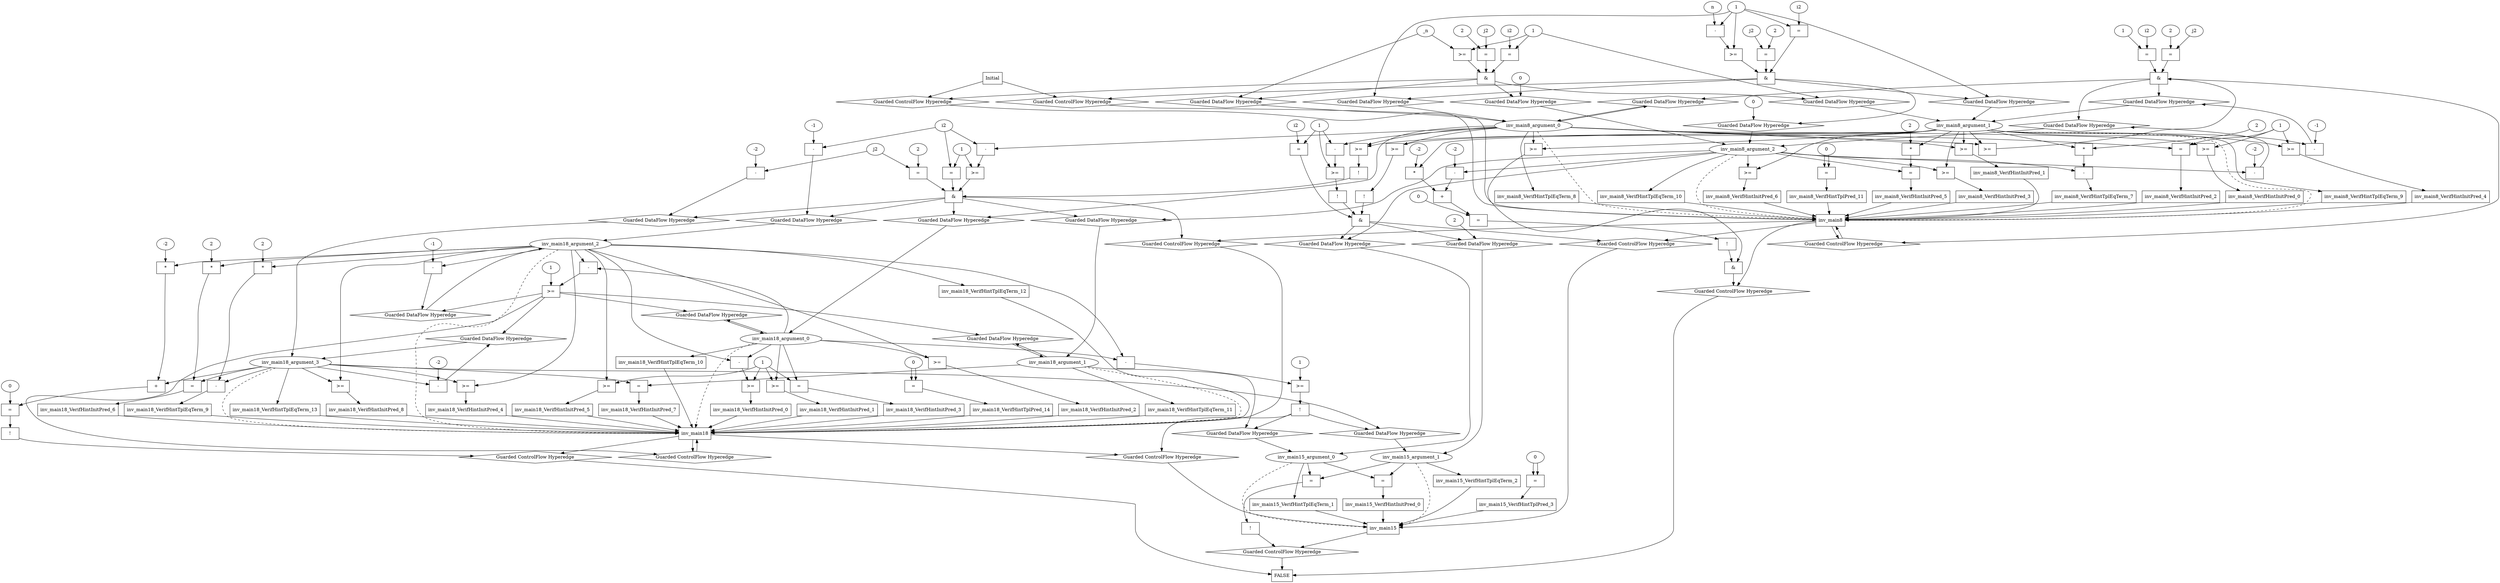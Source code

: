 digraph dag {
inv_main15 [label="inv_main15" shape="rect"];
inv_main18 [label="inv_main18" shape="rect"];
inv_main8 [label="inv_main8" shape="rect"];
FALSE [label="FALSE" shape="rect"];
Initial [label="Initial" shape="rect"];
ControlFowHyperEdge_0 [label="Guarded ControlFlow Hyperedge" shape="diamond"];
Initial -> ControlFowHyperEdge_0[label=""]
ControlFowHyperEdge_0 -> inv_main8[label=""]
ControlFowHyperEdge_1 [label="Guarded ControlFlow Hyperedge" shape="diamond"];
Initial -> ControlFowHyperEdge_1[label=""]
ControlFowHyperEdge_1 -> inv_main8[label=""]
ControlFowHyperEdge_2 [label="Guarded ControlFlow Hyperedge" shape="diamond"];
inv_main8 -> ControlFowHyperEdge_2[label=""]
ControlFowHyperEdge_2 -> inv_main8[label=""]
ControlFowHyperEdge_3 [label="Guarded ControlFlow Hyperedge" shape="diamond"];
inv_main8 -> ControlFowHyperEdge_3[label=""]
ControlFowHyperEdge_3 -> inv_main15[label=""]
ControlFowHyperEdge_4 [label="Guarded ControlFlow Hyperedge" shape="diamond"];
inv_main8 -> ControlFowHyperEdge_4[label=""]
ControlFowHyperEdge_4 -> inv_main18[label=""]
ControlFowHyperEdge_5 [label="Guarded ControlFlow Hyperedge" shape="diamond"];
inv_main18 -> ControlFowHyperEdge_5[label=""]
ControlFowHyperEdge_5 -> inv_main15[label=""]
ControlFowHyperEdge_6 [label="Guarded ControlFlow Hyperedge" shape="diamond"];
inv_main18 -> ControlFowHyperEdge_6[label=""]
ControlFowHyperEdge_6 -> inv_main18[label=""]
ControlFowHyperEdge_7 [label="Guarded ControlFlow Hyperedge" shape="diamond"];
inv_main8 -> ControlFowHyperEdge_7[label=""]
ControlFowHyperEdge_7 -> FALSE[label=""]
ControlFowHyperEdge_8 [label="Guarded ControlFlow Hyperedge" shape="diamond"];
inv_main18 -> ControlFowHyperEdge_8[label=""]
ControlFowHyperEdge_8 -> FALSE[label=""]
ControlFowHyperEdge_9 [label="Guarded ControlFlow Hyperedge" shape="diamond"];
inv_main15 -> ControlFowHyperEdge_9[label=""]
ControlFowHyperEdge_9 -> FALSE[label=""]
inv_main8_argument_0 [label="inv_main8_argument_0" shape="oval"];
inv_main8_argument_0 -> inv_main8[label="" style="dashed"]
inv_main8_argument_1 [label="inv_main8_argument_1" shape="oval"];
inv_main8_argument_1 -> inv_main8[label="" style="dashed"]
inv_main8_argument_2 [label="inv_main8_argument_2" shape="oval"];
inv_main8_argument_2 -> inv_main8[label="" style="dashed"]
inv_main15_argument_0 [label="inv_main15_argument_0" shape="oval"];
inv_main15_argument_0 -> inv_main15[label="" style="dashed"]
inv_main15_argument_1 [label="inv_main15_argument_1" shape="oval"];
inv_main15_argument_1 -> inv_main15[label="" style="dashed"]
inv_main18_argument_0 [label="inv_main18_argument_0" shape="oval"];
inv_main18_argument_0 -> inv_main18[label="" style="dashed"]
inv_main18_argument_1 [label="inv_main18_argument_1" shape="oval"];
inv_main18_argument_1 -> inv_main18[label="" style="dashed"]
inv_main18_argument_2 [label="inv_main18_argument_2" shape="oval"];
inv_main18_argument_2 -> inv_main18[label="" style="dashed"]
inv_main18_argument_3 [label="inv_main18_argument_3" shape="oval"];
inv_main18_argument_3 -> inv_main18[label="" style="dashed"]

xxxinv_main8___Initial_0xxx_and [label="&" shape="rect"];
xxxinv_main8___Initial_0xxxguard_0_node_0 [label=">=" shape="rect"];
xxxinv_main8___Initial_0xxxguard_0_node_1 [label="-" shape="rect"];
xxxinv_main8___Initial_0xxxguard_0_node_3 [label="n"];
xxxinv_main8___Initial_0xxxguard_0_node_1->xxxinv_main8___Initial_0xxxguard_0_node_0
xxxinv_main8___Initial_0xxxdataFlow_0_node_0->xxxinv_main8___Initial_0xxxguard_0_node_0
xxxinv_main8___Initial_0xxxdataFlow_0_node_0->xxxinv_main8___Initial_0xxxguard_0_node_1
xxxinv_main8___Initial_0xxxguard_0_node_3->xxxinv_main8___Initial_0xxxguard_0_node_1

xxxinv_main8___Initial_0xxxguard_0_node_0->xxxinv_main8___Initial_0xxx_and [label=""];
xxxinv_main8___Initial_0xxxguard1_node_0 [label="=" shape="rect"];
xxxinv_main8___Initial_0xxxguard1_node_2 [label="i2"];
xxxinv_main8___Initial_0xxxdataFlow_0_node_0->xxxinv_main8___Initial_0xxxguard1_node_0
xxxinv_main8___Initial_0xxxguard1_node_2->xxxinv_main8___Initial_0xxxguard1_node_0

xxxinv_main8___Initial_0xxxguard1_node_0->xxxinv_main8___Initial_0xxx_and [label=""];
xxxinv_main8___Initial_0xxxguard2_node_0 [label="=" shape="rect"];
xxxinv_main8___Initial_0xxxguard2_node_1 [label="2"];
xxxinv_main8___Initial_0xxxguard2_node_2 [label="j2"];
xxxinv_main8___Initial_0xxxguard2_node_1->xxxinv_main8___Initial_0xxxguard2_node_0
xxxinv_main8___Initial_0xxxguard2_node_2->xxxinv_main8___Initial_0xxxguard2_node_0

xxxinv_main8___Initial_0xxxguard2_node_0->xxxinv_main8___Initial_0xxx_and [label=""];
xxxinv_main8___Initial_0xxx_and->ControlFowHyperEdge_0 [label=""];
xxxinv_main8___Initial_0xxxdataFlow_0_node_0 [label="1"];

xxxinv_main8___Initial_0xxxdataFlow_0_node_0->DataFowHyperEdge_0_inv_main8_argument_0 [label=""];

xxxinv_main8___Initial_0xxxdataFlow_0_node_0->DataFowHyperEdge_0_inv_main8_argument_1 [label=""];
xxxinv_main8___Initial_0xxxdataFlow2_node_0 [label="0"];

xxxinv_main8___Initial_0xxxdataFlow2_node_0->DataFowHyperEdge_0_inv_main8_argument_2 [label=""];
xxxinv_main8___Initial_1xxx_and [label="&" shape="rect"];
xxxinv_main8___Initial_1xxxguard_0_node_0 [label=">=" shape="rect"];
xxxinv_main8___Initial_1xxxdataFlow_0_node_0->xxxinv_main8___Initial_1xxxguard_0_node_0
xxxinv_main8___Initial_1xxxdataFlow1_node_0->xxxinv_main8___Initial_1xxxguard_0_node_0

xxxinv_main8___Initial_1xxxguard_0_node_0->xxxinv_main8___Initial_1xxx_and [label=""];
xxxinv_main8___Initial_1xxxguard1_node_0 [label="=" shape="rect"];
xxxinv_main8___Initial_1xxxguard1_node_2 [label="i2"];
xxxinv_main8___Initial_1xxxdataFlow1_node_0->xxxinv_main8___Initial_1xxxguard1_node_0
xxxinv_main8___Initial_1xxxguard1_node_2->xxxinv_main8___Initial_1xxxguard1_node_0

xxxinv_main8___Initial_1xxxguard1_node_0->xxxinv_main8___Initial_1xxx_and [label=""];
xxxinv_main8___Initial_1xxxguard2_node_0 [label="=" shape="rect"];
xxxinv_main8___Initial_1xxxguard2_node_1 [label="2"];
xxxinv_main8___Initial_1xxxguard2_node_2 [label="j2"];
xxxinv_main8___Initial_1xxxguard2_node_1->xxxinv_main8___Initial_1xxxguard2_node_0
xxxinv_main8___Initial_1xxxguard2_node_2->xxxinv_main8___Initial_1xxxguard2_node_0

xxxinv_main8___Initial_1xxxguard2_node_0->xxxinv_main8___Initial_1xxx_and [label=""];
xxxinv_main8___Initial_1xxx_and->ControlFowHyperEdge_1 [label=""];
xxxinv_main8___Initial_1xxxdataFlow_0_node_0 [label="_n"];

xxxinv_main8___Initial_1xxxdataFlow_0_node_0->DataFowHyperEdge_1_inv_main8_argument_0 [label=""];
xxxinv_main8___Initial_1xxxdataFlow1_node_0 [label="1"];

xxxinv_main8___Initial_1xxxdataFlow1_node_0->DataFowHyperEdge_1_inv_main8_argument_1 [label=""];
xxxinv_main8___Initial_1xxxdataFlow2_node_0 [label="0"];

xxxinv_main8___Initial_1xxxdataFlow2_node_0->DataFowHyperEdge_1_inv_main8_argument_2 [label=""];
xxxinv_main8___inv_main8_2xxx_and [label="&" shape="rect"];
xxxinv_main8___inv_main8_2xxxguard_0_node_0 [label=">=" shape="rect"];
inv_main8_argument_0->xxxinv_main8___inv_main8_2xxxguard_0_node_0
inv_main8_argument_1->xxxinv_main8___inv_main8_2xxxguard_0_node_0

xxxinv_main8___inv_main8_2xxxguard_0_node_0->xxxinv_main8___inv_main8_2xxx_and [label=""];
xxxinv_main8___inv_main8_2xxxguard1_node_0 [label="=" shape="rect"];
xxxinv_main8___inv_main8_2xxxguard1_node_1 [label="i2"];
xxxinv_main8___inv_main8_2xxxguard1_node_2 [label="1"];
xxxinv_main8___inv_main8_2xxxguard1_node_1->xxxinv_main8___inv_main8_2xxxguard1_node_0
xxxinv_main8___inv_main8_2xxxguard1_node_2->xxxinv_main8___inv_main8_2xxxguard1_node_0

xxxinv_main8___inv_main8_2xxxguard1_node_0->xxxinv_main8___inv_main8_2xxx_and [label=""];
xxxinv_main8___inv_main8_2xxxguard2_node_0 [label="=" shape="rect"];
xxxinv_main8___inv_main8_2xxxguard2_node_1 [label="j2"];
xxxinv_main8___inv_main8_2xxxguard2_node_2 [label="2"];
xxxinv_main8___inv_main8_2xxxguard2_node_1->xxxinv_main8___inv_main8_2xxxguard2_node_0
xxxinv_main8___inv_main8_2xxxguard2_node_2->xxxinv_main8___inv_main8_2xxxguard2_node_0

xxxinv_main8___inv_main8_2xxxguard2_node_0->xxxinv_main8___inv_main8_2xxx_and [label=""];
xxxinv_main8___inv_main8_2xxx_and->ControlFowHyperEdge_2 [label=""];
xxxinv_main8___inv_main8_2xxxdataFlow_0_node_0 [label="-" shape="rect"];
xxxinv_main8___inv_main8_2xxxdataFlow_0_node_2 [label="-1"];
inv_main8_argument_1->xxxinv_main8___inv_main8_2xxxdataFlow_0_node_0
xxxinv_main8___inv_main8_2xxxdataFlow_0_node_2->xxxinv_main8___inv_main8_2xxxdataFlow_0_node_0

xxxinv_main8___inv_main8_2xxxdataFlow_0_node_0->DataFowHyperEdge_2_inv_main8_argument_1 [label=""];
xxxinv_main8___inv_main8_2xxxdataFlow1_node_0 [label="-" shape="rect"];
xxxinv_main8___inv_main8_2xxxdataFlow1_node_2 [label="-2"];
inv_main8_argument_2->xxxinv_main8___inv_main8_2xxxdataFlow1_node_0
xxxinv_main8___inv_main8_2xxxdataFlow1_node_2->xxxinv_main8___inv_main8_2xxxdataFlow1_node_0

xxxinv_main8___inv_main8_2xxxdataFlow1_node_0->DataFowHyperEdge_2_inv_main8_argument_2 [label=""];
xxxinv_main15___inv_main8_3xxx_and [label="&" shape="rect"];
xxxinv_main15___inv_main8_3xxxguard_0_node_0 [label="!" shape="rect"];
xxxinv_main15___inv_main8_3xxxguard_0_node_1 [label=">=" shape="rect"];
xxxinv_main15___inv_main8_3xxxguard_0_node_2 [label="-" shape="rect"];
xxxinv_main15___inv_main8_3xxxguard_0_node_4 [label="1"];
xxxinv_main15___inv_main8_3xxxguard_0_node_1->xxxinv_main15___inv_main8_3xxxguard_0_node_0
xxxinv_main15___inv_main8_3xxxguard_0_node_2->xxxinv_main15___inv_main8_3xxxguard_0_node_1
xxxinv_main15___inv_main8_3xxxguard_0_node_4->xxxinv_main15___inv_main8_3xxxguard_0_node_1
inv_main8_argument_0->xxxinv_main15___inv_main8_3xxxguard_0_node_2
xxxinv_main15___inv_main8_3xxxguard_0_node_4->xxxinv_main15___inv_main8_3xxxguard_0_node_2

xxxinv_main15___inv_main8_3xxxguard_0_node_0->xxxinv_main15___inv_main8_3xxx_and [label=""];
xxxinv_main15___inv_main8_3xxxguard1_node_0 [label="!" shape="rect"];
xxxinv_main15___inv_main8_3xxxguard1_node_1 [label=">=" shape="rect"];
xxxinv_main15___inv_main8_3xxxguard1_node_1->xxxinv_main15___inv_main8_3xxxguard1_node_0
inv_main8_argument_0->xxxinv_main15___inv_main8_3xxxguard1_node_1
inv_main8_argument_1->xxxinv_main15___inv_main8_3xxxguard1_node_1

xxxinv_main15___inv_main8_3xxxguard1_node_0->xxxinv_main15___inv_main8_3xxx_and [label=""];
xxxinv_main15___inv_main8_3xxxguard2_node_0 [label="=" shape="rect"];
xxxinv_main15___inv_main8_3xxxguard2_node_1 [label="i2"];
xxxinv_main15___inv_main8_3xxxguard2_node_1->xxxinv_main15___inv_main8_3xxxguard2_node_0
xxxinv_main15___inv_main8_3xxxguard_0_node_4->xxxinv_main15___inv_main8_3xxxguard2_node_0

xxxinv_main15___inv_main8_3xxxguard2_node_0->xxxinv_main15___inv_main8_3xxx_and [label=""];
xxxinv_main15___inv_main8_3xxx_and->ControlFowHyperEdge_3 [label=""];
xxxinv_main15___inv_main8_3xxxdataFlow_0_node_0 [label="2"];

xxxinv_main15___inv_main8_3xxxdataFlow_0_node_0->DataFowHyperEdge_3_inv_main15_argument_1 [label=""];
xxxinv_main18___inv_main8_4xxx_and [label="&" shape="rect"];
xxxinv_main18___inv_main8_4xxxguard_0_node_0 [label=">=" shape="rect"];
xxxinv_main18___inv_main8_4xxxguard_0_node_1 [label="-" shape="rect"];
xxxinv_main18___inv_main8_4xxxguard_0_node_4 [label="1"];
xxxinv_main18___inv_main8_4xxxguard_0_node_1->xxxinv_main18___inv_main8_4xxxguard_0_node_0
xxxinv_main18___inv_main8_4xxxguard_0_node_4->xxxinv_main18___inv_main8_4xxxguard_0_node_0
inv_main8_argument_0->xxxinv_main18___inv_main8_4xxxguard_0_node_1
xxxinv_main18___inv_main8_4xxxdataFlow_0_node_1->xxxinv_main18___inv_main8_4xxxguard_0_node_1

xxxinv_main18___inv_main8_4xxxguard_0_node_0->xxxinv_main18___inv_main8_4xxx_and [label=""];
xxxinv_main18___inv_main8_4xxxguard1_node_0 [label="!" shape="rect"];
xxxinv_main18___inv_main8_4xxxguard1_node_1 [label=">=" shape="rect"];
xxxinv_main18___inv_main8_4xxxguard1_node_1->xxxinv_main18___inv_main8_4xxxguard1_node_0
inv_main8_argument_0->xxxinv_main18___inv_main8_4xxxguard1_node_1
inv_main8_argument_1->xxxinv_main18___inv_main8_4xxxguard1_node_1

xxxinv_main18___inv_main8_4xxxguard1_node_0->xxxinv_main18___inv_main8_4xxx_and [label=""];
xxxinv_main18___inv_main8_4xxxguard2_node_0 [label="=" shape="rect"];
xxxinv_main18___inv_main8_4xxxdataFlow_0_node_1->xxxinv_main18___inv_main8_4xxxguard2_node_0
xxxinv_main18___inv_main8_4xxxguard_0_node_4->xxxinv_main18___inv_main8_4xxxguard2_node_0

xxxinv_main18___inv_main8_4xxxguard2_node_0->xxxinv_main18___inv_main8_4xxx_and [label=""];
xxxinv_main18___inv_main8_4xxxguard3_node_0 [label="=" shape="rect"];
xxxinv_main18___inv_main8_4xxxguard3_node_2 [label="2"];
xxxinv_main18___inv_main8_4xxxdataFlow1_node_1->xxxinv_main18___inv_main8_4xxxguard3_node_0
xxxinv_main18___inv_main8_4xxxguard3_node_2->xxxinv_main18___inv_main8_4xxxguard3_node_0

xxxinv_main18___inv_main8_4xxxguard3_node_0->xxxinv_main18___inv_main8_4xxx_and [label=""];
xxxinv_main18___inv_main8_4xxx_and->ControlFowHyperEdge_4 [label=""];
xxxinv_main18___inv_main8_4xxxdataFlow_0_node_0 [label="-" shape="rect"];
xxxinv_main18___inv_main8_4xxxdataFlow_0_node_1 [label="i2"];
xxxinv_main18___inv_main8_4xxxdataFlow_0_node_2 [label="-1"];
xxxinv_main18___inv_main8_4xxxdataFlow_0_node_1->xxxinv_main18___inv_main8_4xxxdataFlow_0_node_0
xxxinv_main18___inv_main8_4xxxdataFlow_0_node_2->xxxinv_main18___inv_main8_4xxxdataFlow_0_node_0

xxxinv_main18___inv_main8_4xxxdataFlow_0_node_0->DataFowHyperEdge_4_inv_main18_argument_2 [label=""];
xxxinv_main18___inv_main8_4xxxdataFlow1_node_0 [label="-" shape="rect"];
xxxinv_main18___inv_main8_4xxxdataFlow1_node_1 [label="j2"];
xxxinv_main18___inv_main8_4xxxdataFlow1_node_2 [label="-2"];
xxxinv_main18___inv_main8_4xxxdataFlow1_node_1->xxxinv_main18___inv_main8_4xxxdataFlow1_node_0
xxxinv_main18___inv_main8_4xxxdataFlow1_node_2->xxxinv_main18___inv_main8_4xxxdataFlow1_node_0

xxxinv_main18___inv_main8_4xxxdataFlow1_node_0->DataFowHyperEdge_4_inv_main18_argument_3 [label=""];
xxxinv_main15___inv_main18_5xxxguard_0_node_0 [label="!" shape="rect"];
xxxinv_main15___inv_main18_5xxxguard_0_node_1 [label=">=" shape="rect"];
xxxinv_main15___inv_main18_5xxxguard_0_node_2 [label="-" shape="rect"];
xxxinv_main15___inv_main18_5xxxguard_0_node_5 [label="1"];
xxxinv_main15___inv_main18_5xxxguard_0_node_1->xxxinv_main15___inv_main18_5xxxguard_0_node_0
xxxinv_main15___inv_main18_5xxxguard_0_node_2->xxxinv_main15___inv_main18_5xxxguard_0_node_1
xxxinv_main15___inv_main18_5xxxguard_0_node_5->xxxinv_main15___inv_main18_5xxxguard_0_node_1
inv_main18_argument_0->xxxinv_main15___inv_main18_5xxxguard_0_node_2
inv_main18_argument_2->xxxinv_main15___inv_main18_5xxxguard_0_node_2

xxxinv_main15___inv_main18_5xxxguard_0_node_0->ControlFowHyperEdge_5 [label=""];
xxxinv_main18___inv_main18_6xxxguard_0_node_0 [label=">=" shape="rect"];
xxxinv_main18___inv_main18_6xxxguard_0_node_1 [label="-" shape="rect"];
xxxinv_main18___inv_main18_6xxxguard_0_node_4 [label="1"];
xxxinv_main18___inv_main18_6xxxguard_0_node_1->xxxinv_main18___inv_main18_6xxxguard_0_node_0
xxxinv_main18___inv_main18_6xxxguard_0_node_4->xxxinv_main18___inv_main18_6xxxguard_0_node_0
inv_main18_argument_0->xxxinv_main18___inv_main18_6xxxguard_0_node_1
inv_main18_argument_2->xxxinv_main18___inv_main18_6xxxguard_0_node_1

xxxinv_main18___inv_main18_6xxxguard_0_node_0->ControlFowHyperEdge_6 [label=""];
xxxinv_main18___inv_main18_6xxxdataFlow_0_node_0 [label="-" shape="rect"];
xxxinv_main18___inv_main18_6xxxdataFlow_0_node_2 [label="-1"];
inv_main18_argument_2->xxxinv_main18___inv_main18_6xxxdataFlow_0_node_0
xxxinv_main18___inv_main18_6xxxdataFlow_0_node_2->xxxinv_main18___inv_main18_6xxxdataFlow_0_node_0

xxxinv_main18___inv_main18_6xxxdataFlow_0_node_0->DataFowHyperEdge_6_inv_main18_argument_2 [label=""];
xxxinv_main18___inv_main18_6xxxdataFlow1_node_0 [label="-" shape="rect"];
xxxinv_main18___inv_main18_6xxxdataFlow1_node_2 [label="-2"];
inv_main18_argument_3->xxxinv_main18___inv_main18_6xxxdataFlow1_node_0
xxxinv_main18___inv_main18_6xxxdataFlow1_node_2->xxxinv_main18___inv_main18_6xxxdataFlow1_node_0

xxxinv_main18___inv_main18_6xxxdataFlow1_node_0->DataFowHyperEdge_6_inv_main18_argument_3 [label=""];
xxxFALSE___inv_main8_7xxx_and [label="&" shape="rect"];
xxxFALSE___inv_main8_7xxxguard_0_node_0 [label="!" shape="rect"];
xxxFALSE___inv_main8_7xxxguard_0_node_1 [label="=" shape="rect"];
xxxFALSE___inv_main8_7xxxguard_0_node_2 [label="+" shape="rect"];
xxxFALSE___inv_main8_7xxxguard_0_node_3 [label="-" shape="rect"];
xxxFALSE___inv_main8_7xxxguard_0_node_5 [label="-2"];
xxxFALSE___inv_main8_7xxxguard_0_node_6 [label="*" shape="rect"];
xxxFALSE___inv_main8_7xxxguard_0_node_7 [label="-2"];
xxxFALSE___inv_main8_7xxxguard_0_node_9 [label="0"];
xxxFALSE___inv_main8_7xxxguard_0_node_1->xxxFALSE___inv_main8_7xxxguard_0_node_0
xxxFALSE___inv_main8_7xxxguard_0_node_2->xxxFALSE___inv_main8_7xxxguard_0_node_1
xxxFALSE___inv_main8_7xxxguard_0_node_9->xxxFALSE___inv_main8_7xxxguard_0_node_1
xxxFALSE___inv_main8_7xxxguard_0_node_3->xxxFALSE___inv_main8_7xxxguard_0_node_2
xxxFALSE___inv_main8_7xxxguard_0_node_6->xxxFALSE___inv_main8_7xxxguard_0_node_2
inv_main8_argument_2->xxxFALSE___inv_main8_7xxxguard_0_node_3
xxxFALSE___inv_main8_7xxxguard_0_node_5->xxxFALSE___inv_main8_7xxxguard_0_node_3
inv_main8_argument_1->xxxFALSE___inv_main8_7xxxguard_0_node_6
xxxFALSE___inv_main8_7xxxguard_0_node_7->xxxFALSE___inv_main8_7xxxguard_0_node_6

xxxFALSE___inv_main8_7xxxguard_0_node_0->xxxFALSE___inv_main8_7xxx_and [label=""];
xxxFALSE___inv_main8_7xxxguard1_node_0 [label=">=" shape="rect"];
inv_main8_argument_0->xxxFALSE___inv_main8_7xxxguard1_node_0
inv_main8_argument_1->xxxFALSE___inv_main8_7xxxguard1_node_0

xxxFALSE___inv_main8_7xxxguard1_node_0->xxxFALSE___inv_main8_7xxx_and [label=""];
xxxFALSE___inv_main8_7xxx_and->ControlFowHyperEdge_7 [label=""];
xxxFALSE___inv_main18_8xxxguard_0_node_0 [label="!" shape="rect"];
xxxFALSE___inv_main18_8xxxguard_0_node_1 [label="=" shape="rect"];
xxxFALSE___inv_main18_8xxxguard_0_node_2 [label="+" shape="rect"];
xxxFALSE___inv_main18_8xxxguard_0_node_4 [label="*" shape="rect"];
xxxFALSE___inv_main18_8xxxguard_0_node_5 [label="-2"];
xxxFALSE___inv_main18_8xxxguard_0_node_7 [label="0"];
xxxFALSE___inv_main18_8xxxguard_0_node_1->xxxFALSE___inv_main18_8xxxguard_0_node_0
xxxFALSE___inv_main18_8xxxguard_0_node_2->xxxFALSE___inv_main18_8xxxguard_0_node_1
xxxFALSE___inv_main18_8xxxguard_0_node_7->xxxFALSE___inv_main18_8xxxguard_0_node_1
inv_main18_argument_3->xxxFALSE___inv_main18_8xxxguard_0_node_2
xxxFALSE___inv_main18_8xxxguard_0_node_4->xxxFALSE___inv_main18_8xxxguard_0_node_2
inv_main18_argument_2->xxxFALSE___inv_main18_8xxxguard_0_node_4
xxxFALSE___inv_main18_8xxxguard_0_node_5->xxxFALSE___inv_main18_8xxxguard_0_node_4

xxxFALSE___inv_main18_8xxxguard_0_node_0->ControlFowHyperEdge_8 [label=""];
xxxFALSE___inv_main15_9xxxguard_0_node_0 [label="!" shape="rect"];
xxxFALSE___inv_main15_9xxxguard_0_node_1 [label="=" shape="rect"];
xxxFALSE___inv_main15_9xxxguard_0_node_1->xxxFALSE___inv_main15_9xxxguard_0_node_0
inv_main15_argument_0->xxxFALSE___inv_main15_9xxxguard_0_node_1
inv_main15_argument_1->xxxFALSE___inv_main15_9xxxguard_0_node_1

xxxFALSE___inv_main15_9xxxguard_0_node_0->ControlFowHyperEdge_9 [label=""];
DataFowHyperEdge_0_inv_main8_argument_0 [label="Guarded DataFlow Hyperedge" shape="diamond"];
DataFowHyperEdge_0_inv_main8_argument_0 -> inv_main8_argument_0[label=""]
xxxinv_main8___Initial_0xxx_and -> DataFowHyperEdge_0_inv_main8_argument_0[label=""]
DataFowHyperEdge_0_inv_main8_argument_1 [label="Guarded DataFlow Hyperedge" shape="diamond"];
DataFowHyperEdge_0_inv_main8_argument_1 -> inv_main8_argument_1[label=""]
xxxinv_main8___Initial_0xxx_and -> DataFowHyperEdge_0_inv_main8_argument_1[label=""]
DataFowHyperEdge_0_inv_main8_argument_2 [label="Guarded DataFlow Hyperedge" shape="diamond"];
DataFowHyperEdge_0_inv_main8_argument_2 -> inv_main8_argument_2[label=""]
xxxinv_main8___Initial_0xxx_and -> DataFowHyperEdge_0_inv_main8_argument_2[label=""]
DataFowHyperEdge_1_inv_main8_argument_0 [label="Guarded DataFlow Hyperedge" shape="diamond"];
DataFowHyperEdge_1_inv_main8_argument_0 -> inv_main8_argument_0[label=""]
xxxinv_main8___Initial_1xxx_and -> DataFowHyperEdge_1_inv_main8_argument_0[label=""]
DataFowHyperEdge_1_inv_main8_argument_1 [label="Guarded DataFlow Hyperedge" shape="diamond"];
DataFowHyperEdge_1_inv_main8_argument_1 -> inv_main8_argument_1[label=""]
xxxinv_main8___Initial_1xxx_and -> DataFowHyperEdge_1_inv_main8_argument_1[label=""]
DataFowHyperEdge_1_inv_main8_argument_2 [label="Guarded DataFlow Hyperedge" shape="diamond"];
DataFowHyperEdge_1_inv_main8_argument_2 -> inv_main8_argument_2[label=""]
xxxinv_main8___Initial_1xxx_and -> DataFowHyperEdge_1_inv_main8_argument_2[label=""]
DataFowHyperEdge_2_inv_main8_argument_0 [label="Guarded DataFlow Hyperedge" shape="diamond"];
DataFowHyperEdge_2_inv_main8_argument_0 -> inv_main8_argument_0[label=""]
xxxinv_main8___inv_main8_2xxx_and -> DataFowHyperEdge_2_inv_main8_argument_0[label=""]
DataFowHyperEdge_2_inv_main8_argument_1 [label="Guarded DataFlow Hyperedge" shape="diamond"];
DataFowHyperEdge_2_inv_main8_argument_1 -> inv_main8_argument_1[label=""]
xxxinv_main8___inv_main8_2xxx_and -> DataFowHyperEdge_2_inv_main8_argument_1[label=""]
DataFowHyperEdge_2_inv_main8_argument_2 [label="Guarded DataFlow Hyperedge" shape="diamond"];
DataFowHyperEdge_2_inv_main8_argument_2 -> inv_main8_argument_2[label=""]
xxxinv_main8___inv_main8_2xxx_and -> DataFowHyperEdge_2_inv_main8_argument_2[label=""]
DataFowHyperEdge_3_inv_main15_argument_0 [label="Guarded DataFlow Hyperedge" shape="diamond"];
DataFowHyperEdge_3_inv_main15_argument_0 -> inv_main15_argument_0[label=""]
xxxinv_main15___inv_main8_3xxx_and -> DataFowHyperEdge_3_inv_main15_argument_0[label=""]
DataFowHyperEdge_3_inv_main15_argument_1 [label="Guarded DataFlow Hyperedge" shape="diamond"];
DataFowHyperEdge_3_inv_main15_argument_1 -> inv_main15_argument_1[label=""]
xxxinv_main15___inv_main8_3xxx_and -> DataFowHyperEdge_3_inv_main15_argument_1[label=""]
DataFowHyperEdge_4_inv_main18_argument_0 [label="Guarded DataFlow Hyperedge" shape="diamond"];
DataFowHyperEdge_4_inv_main18_argument_0 -> inv_main18_argument_0[label=""]
xxxinv_main18___inv_main8_4xxx_and -> DataFowHyperEdge_4_inv_main18_argument_0[label=""]
DataFowHyperEdge_4_inv_main18_argument_1 [label="Guarded DataFlow Hyperedge" shape="diamond"];
DataFowHyperEdge_4_inv_main18_argument_1 -> inv_main18_argument_1[label=""]
xxxinv_main18___inv_main8_4xxx_and -> DataFowHyperEdge_4_inv_main18_argument_1[label=""]
DataFowHyperEdge_4_inv_main18_argument_2 [label="Guarded DataFlow Hyperedge" shape="diamond"];
DataFowHyperEdge_4_inv_main18_argument_2 -> inv_main18_argument_2[label=""]
xxxinv_main18___inv_main8_4xxx_and -> DataFowHyperEdge_4_inv_main18_argument_2[label=""]
DataFowHyperEdge_4_inv_main18_argument_3 [label="Guarded DataFlow Hyperedge" shape="diamond"];
DataFowHyperEdge_4_inv_main18_argument_3 -> inv_main18_argument_3[label=""]
xxxinv_main18___inv_main8_4xxx_and -> DataFowHyperEdge_4_inv_main18_argument_3[label=""]
DataFowHyperEdge_5_inv_main15_argument_0 [label="Guarded DataFlow Hyperedge" shape="diamond"];
DataFowHyperEdge_5_inv_main15_argument_0 -> inv_main15_argument_0[label=""]
xxxinv_main15___inv_main18_5xxxguard_0_node_0 -> DataFowHyperEdge_5_inv_main15_argument_0[label=""]
DataFowHyperEdge_5_inv_main15_argument_1 [label="Guarded DataFlow Hyperedge" shape="diamond"];
DataFowHyperEdge_5_inv_main15_argument_1 -> inv_main15_argument_1[label=""]
xxxinv_main15___inv_main18_5xxxguard_0_node_0 -> DataFowHyperEdge_5_inv_main15_argument_1[label=""]
DataFowHyperEdge_6_inv_main18_argument_0 [label="Guarded DataFlow Hyperedge" shape="diamond"];
DataFowHyperEdge_6_inv_main18_argument_0 -> inv_main18_argument_0[label=""]
xxxinv_main18___inv_main18_6xxxguard_0_node_0 -> DataFowHyperEdge_6_inv_main18_argument_0[label=""]
DataFowHyperEdge_6_inv_main18_argument_1 [label="Guarded DataFlow Hyperedge" shape="diamond"];
DataFowHyperEdge_6_inv_main18_argument_1 -> inv_main18_argument_1[label=""]
xxxinv_main18___inv_main18_6xxxguard_0_node_0 -> DataFowHyperEdge_6_inv_main18_argument_1[label=""]
DataFowHyperEdge_6_inv_main18_argument_2 [label="Guarded DataFlow Hyperedge" shape="diamond"];
DataFowHyperEdge_6_inv_main18_argument_2 -> inv_main18_argument_2[label=""]
xxxinv_main18___inv_main18_6xxxguard_0_node_0 -> DataFowHyperEdge_6_inv_main18_argument_2[label=""]
DataFowHyperEdge_6_inv_main18_argument_3 [label="Guarded DataFlow Hyperedge" shape="diamond"];
DataFowHyperEdge_6_inv_main18_argument_3 -> inv_main18_argument_3[label=""]
xxxinv_main18___inv_main18_6xxxguard_0_node_0 -> DataFowHyperEdge_6_inv_main18_argument_3[label=""]
inv_main8_argument_0 -> DataFowHyperEdge_2_inv_main8_argument_0[label=""]
inv_main8_argument_2 -> DataFowHyperEdge_3_inv_main15_argument_0[label=""]
inv_main8_argument_0 -> DataFowHyperEdge_4_inv_main18_argument_0[label=""]
inv_main8_argument_2 -> DataFowHyperEdge_4_inv_main18_argument_1[label=""]
inv_main18_argument_1 -> DataFowHyperEdge_5_inv_main15_argument_0[label=""]
inv_main18_argument_3 -> DataFowHyperEdge_5_inv_main15_argument_1[label=""]
inv_main18_argument_0 -> DataFowHyperEdge_6_inv_main18_argument_0[label=""]
inv_main18_argument_1 -> DataFowHyperEdge_6_inv_main18_argument_1[label=""]




inv_main8_VerifHintInitPred_0 [label="inv_main8_VerifHintInitPred_0" shape="rect"];
inv_main8predicate_0_node_0 -> inv_main8_VerifHintInitPred_0[label="" ];
inv_main8_VerifHintInitPred_0 -> inv_main8[label="" ];
inv_main8predicate_0_node_0 [label=">=" shape="rect"];
inv_main8predicate_0_node_1 [label="1"];
inv_main8_argument_0 [label="inv_main8_argument_0"];
inv_main8predicate_0_node_1->inv_main8predicate_0_node_0
inv_main8_argument_0->inv_main8predicate_0_node_0

inv_main8_VerifHintInitPred_1 [label="inv_main8_VerifHintInitPred_1" shape="rect"];
inv_main8predicate_1_node_0 -> inv_main8_VerifHintInitPred_1[label="" ];
inv_main8_VerifHintInitPred_1 -> inv_main8[label="" ];
inv_main8predicate_1_node_0 [label=">=" shape="rect"];
inv_main8_argument_0 [label="inv_main8_argument_0"];
inv_main8_argument_1 [label="inv_main8_argument_1"];
inv_main8_argument_1->inv_main8predicate_1_node_0
inv_main8_argument_0->inv_main8predicate_1_node_0

inv_main8_VerifHintInitPred_2 [label="inv_main8_VerifHintInitPred_2" shape="rect"];
inv_main8predicate_2_node_0 -> inv_main8_VerifHintInitPred_2[label="" ];
inv_main8_VerifHintInitPred_2 -> inv_main8[label="" ];
inv_main8predicate_2_node_0 [label="=" shape="rect"];
inv_main8_argument_0 [label="inv_main8_argument_0"];
inv_main8predicate_0_node_1->inv_main8predicate_2_node_0
inv_main8_argument_0->inv_main8predicate_2_node_0

inv_main8_VerifHintInitPred_3 [label="inv_main8_VerifHintInitPred_3" shape="rect"];
inv_main8predicate_3_node_0 -> inv_main8_VerifHintInitPred_3[label="" ];
inv_main8_VerifHintInitPred_3 -> inv_main8[label="" ];
inv_main8predicate_3_node_0 [label=">=" shape="rect"];
inv_main8_argument_1 [label="inv_main8_argument_1"];
inv_main8_argument_2 [label="inv_main8_argument_2"];
inv_main8_argument_2->inv_main8predicate_3_node_0
inv_main8_argument_1->inv_main8predicate_3_node_0

inv_main8_VerifHintInitPred_4 [label="inv_main8_VerifHintInitPred_4" shape="rect"];
inv_main8predicate_4_node_0 -> inv_main8_VerifHintInitPred_4[label="" ];
inv_main8_VerifHintInitPred_4 -> inv_main8[label="" ];
inv_main8predicate_4_node_0 [label=">=" shape="rect"];
inv_main8_argument_1 [label="inv_main8_argument_1"];
inv_main8predicate_0_node_1->inv_main8predicate_4_node_0
inv_main8_argument_1->inv_main8predicate_4_node_0

inv_main8_VerifHintInitPred_5 [label="inv_main8_VerifHintInitPred_5" shape="rect"];
inv_main8predicate_5_node_0 -> inv_main8_VerifHintInitPred_5[label="" ];
inv_main8_VerifHintInitPred_5 -> inv_main8[label="" ];
inv_main8predicate_5_node_0 [label="=" shape="rect"];
inv_main8_argument_2 [label="inv_main8_argument_2"];
inv_main8predicate_5_node_2 [label="*" shape="rect"];
inv_main8predicate_5_node_3 [label="2"];
inv_main8_argument_1 [label="inv_main8_argument_1"];
inv_main8predicate_5_node_2->inv_main8predicate_5_node_0
inv_main8_argument_2->inv_main8predicate_5_node_0
inv_main8predicate_5_node_3->inv_main8predicate_5_node_2
inv_main8_argument_1->inv_main8predicate_5_node_2

inv_main8_VerifHintInitPred_6 [label="inv_main8_VerifHintInitPred_6" shape="rect"];
inv_main8predicate_6_node_0 -> inv_main8_VerifHintInitPred_6[label="" ];
inv_main8_VerifHintInitPred_6 -> inv_main8[label="" ];
inv_main8predicate_6_node_0 [label=">=" shape="rect"];
inv_main8_argument_2 [label="inv_main8_argument_2"];
inv_main8_argument_1 [label="inv_main8_argument_1"];
inv_main8_argument_1->inv_main8predicate_6_node_0
inv_main8_argument_2->inv_main8predicate_6_node_0

inv_main8_VerifHintTplEqTerm_7 [label="inv_main8_VerifHintTplEqTerm_7" shape="rect"];
inv_main8predicate_7_node_0 -> inv_main8_VerifHintTplEqTerm_7[label="" ];
inv_main8_VerifHintTplEqTerm_7 -> inv_main8[label="" ];
inv_main8predicate_7_node_0 [label="-" shape="rect"];
inv_main8_argument_2 [label="inv_main8_argument_2"];
inv_main8predicate_7_node_2 [label="*" shape="rect"];
inv_main8predicate_7_node_3 [label="2"];
inv_main8_argument_1 [label="inv_main8_argument_1"];
inv_main8predicate_7_node_2->inv_main8predicate_7_node_0
inv_main8_argument_2->inv_main8predicate_7_node_0
inv_main8predicate_7_node_3->inv_main8predicate_7_node_2
inv_main8_argument_1->inv_main8predicate_7_node_2

inv_main8_VerifHintTplEqTerm_8 [label="inv_main8_VerifHintTplEqTerm_8" shape="rect"];
inv_main8_argument_0 -> inv_main8_VerifHintTplEqTerm_8[label="" ];
inv_main8_VerifHintTplEqTerm_8 -> inv_main8[label="" ];
inv_main8_argument_0 [label="inv_main8_argument_0"];

inv_main8_VerifHintTplEqTerm_9 [label="inv_main8_VerifHintTplEqTerm_9" shape="rect"];
inv_main8_argument_1 -> inv_main8_VerifHintTplEqTerm_9[label="" ];
inv_main8_VerifHintTplEqTerm_9 -> inv_main8[label="" ];
inv_main8_argument_1 [label="inv_main8_argument_1"];

inv_main8_VerifHintTplEqTerm_10 [label="inv_main8_VerifHintTplEqTerm_10" shape="rect"];
inv_main8_argument_2 -> inv_main8_VerifHintTplEqTerm_10[label="" ];
inv_main8_VerifHintTplEqTerm_10 -> inv_main8[label="" ];
inv_main8_argument_2 [label="inv_main8_argument_2"];

inv_main8_VerifHintTplPred_11 [label="inv_main8_VerifHintTplPred_11" shape="rect"];
inv_main8predicate_11_node_0 -> inv_main8_VerifHintTplPred_11[label="" ];
inv_main8_VerifHintTplPred_11 -> inv_main8[label="" ];
inv_main8predicate_11_node_0 [label="=" shape="rect"];
inv_main8predicate_11_node_1 [label="0"];
inv_main8predicate_11_node_1->inv_main8predicate_11_node_0
inv_main8predicate_11_node_1->inv_main8predicate_11_node_0

inv_main15_VerifHintInitPred_0 [label="inv_main15_VerifHintInitPred_0" shape="rect"];
inv_main15predicate_0_node_0 -> inv_main15_VerifHintInitPred_0[label="" ];
inv_main15_VerifHintInitPred_0 -> inv_main15[label="" ];
inv_main15predicate_0_node_0 [label="=" shape="rect"];
inv_main15_argument_1 [label="inv_main15_argument_1"];
inv_main15_argument_0 [label="inv_main15_argument_0"];
inv_main15_argument_0->inv_main15predicate_0_node_0
inv_main15_argument_1->inv_main15predicate_0_node_0

inv_main15_VerifHintTplEqTerm_1 [label="inv_main15_VerifHintTplEqTerm_1" shape="rect"];
inv_main15_argument_0 -> inv_main15_VerifHintTplEqTerm_1[label="" ];
inv_main15_VerifHintTplEqTerm_1 -> inv_main15[label="" ];
inv_main15_argument_0 [label="inv_main15_argument_0"];

inv_main15_VerifHintTplEqTerm_2 [label="inv_main15_VerifHintTplEqTerm_2" shape="rect"];
inv_main15_argument_1 -> inv_main15_VerifHintTplEqTerm_2[label="" ];
inv_main15_VerifHintTplEqTerm_2 -> inv_main15[label="" ];
inv_main15_argument_1 [label="inv_main15_argument_1"];

inv_main15_VerifHintTplPred_3 [label="inv_main15_VerifHintTplPred_3" shape="rect"];
inv_main15predicate_3_node_0 -> inv_main15_VerifHintTplPred_3[label="" ];
inv_main15_VerifHintTplPred_3 -> inv_main15[label="" ];
inv_main15predicate_3_node_0 [label="=" shape="rect"];
inv_main15predicate_3_node_1 [label="0"];
inv_main15predicate_3_node_1->inv_main15predicate_3_node_0
inv_main15predicate_3_node_1->inv_main15predicate_3_node_0

inv_main18_VerifHintInitPred_0 [label="inv_main18_VerifHintInitPred_0" shape="rect"];
inv_main18predicate_0_node_0 -> inv_main18_VerifHintInitPred_0[label="" ];
inv_main18_VerifHintInitPred_0 -> inv_main18[label="" ];
inv_main18predicate_0_node_0 [label=">=" shape="rect"];
inv_main18predicate_0_node_1 [label="-" shape="rect"];
inv_main18_argument_0 [label="inv_main18_argument_0"];
inv_main18_argument_2 [label="inv_main18_argument_2"];
inv_main18predicate_0_node_4 [label="1"];
inv_main18predicate_0_node_1->inv_main18predicate_0_node_0
inv_main18predicate_0_node_4->inv_main18predicate_0_node_0
inv_main18_argument_2->inv_main18predicate_0_node_1
inv_main18_argument_0->inv_main18predicate_0_node_1

inv_main18_VerifHintInitPred_1 [label="inv_main18_VerifHintInitPred_1" shape="rect"];
inv_main18predicate_1_node_0 -> inv_main18_VerifHintInitPred_1[label="" ];
inv_main18_VerifHintInitPred_1 -> inv_main18[label="" ];
inv_main18predicate_1_node_0 [label=">=" shape="rect"];
inv_main18_argument_0 [label="inv_main18_argument_0"];
inv_main18predicate_0_node_4->inv_main18predicate_1_node_0
inv_main18_argument_0->inv_main18predicate_1_node_0

inv_main18_VerifHintInitPred_2 [label="inv_main18_VerifHintInitPred_2" shape="rect"];
inv_main18predicate_2_node_0 -> inv_main18_VerifHintInitPred_2[label="" ];
inv_main18_VerifHintInitPred_2 -> inv_main18[label="" ];
inv_main18predicate_2_node_0 [label=">=" shape="rect"];
inv_main18_argument_0 [label="inv_main18_argument_0"];
inv_main18_argument_2 [label="inv_main18_argument_2"];
inv_main18_argument_2->inv_main18predicate_2_node_0
inv_main18_argument_0->inv_main18predicate_2_node_0

inv_main18_VerifHintInitPred_3 [label="inv_main18_VerifHintInitPred_3" shape="rect"];
inv_main18predicate_3_node_0 -> inv_main18_VerifHintInitPred_3[label="" ];
inv_main18_VerifHintInitPred_3 -> inv_main18[label="" ];
inv_main18predicate_3_node_0 [label="=" shape="rect"];
inv_main18_argument_0 [label="inv_main18_argument_0"];
inv_main18predicate_0_node_4->inv_main18predicate_3_node_0
inv_main18_argument_0->inv_main18predicate_3_node_0

inv_main18_VerifHintInitPred_4 [label="inv_main18_VerifHintInitPred_4" shape="rect"];
inv_main18predicate_4_node_0 -> inv_main18_VerifHintInitPred_4[label="" ];
inv_main18_VerifHintInitPred_4 -> inv_main18[label="" ];
inv_main18predicate_4_node_0 [label=">=" shape="rect"];
inv_main18_argument_2 [label="inv_main18_argument_2"];
inv_main18_argument_3 [label="inv_main18_argument_3"];
inv_main18_argument_3->inv_main18predicate_4_node_0
inv_main18_argument_2->inv_main18predicate_4_node_0

inv_main18_VerifHintInitPred_5 [label="inv_main18_VerifHintInitPred_5" shape="rect"];
inv_main18predicate_5_node_0 -> inv_main18_VerifHintInitPred_5[label="" ];
inv_main18_VerifHintInitPred_5 -> inv_main18[label="" ];
inv_main18predicate_5_node_0 [label=">=" shape="rect"];
inv_main18_argument_2 [label="inv_main18_argument_2"];
inv_main18predicate_0_node_4->inv_main18predicate_5_node_0
inv_main18_argument_2->inv_main18predicate_5_node_0

inv_main18_VerifHintInitPred_6 [label="inv_main18_VerifHintInitPred_6" shape="rect"];
inv_main18predicate_6_node_0 -> inv_main18_VerifHintInitPred_6[label="" ];
inv_main18_VerifHintInitPred_6 -> inv_main18[label="" ];
inv_main18predicate_6_node_0 [label="=" shape="rect"];
inv_main18_argument_3 [label="inv_main18_argument_3"];
inv_main18predicate_6_node_2 [label="*" shape="rect"];
inv_main18predicate_6_node_3 [label="2"];
inv_main18_argument_2 [label="inv_main18_argument_2"];
inv_main18predicate_6_node_2->inv_main18predicate_6_node_0
inv_main18_argument_3->inv_main18predicate_6_node_0
inv_main18predicate_6_node_3->inv_main18predicate_6_node_2
inv_main18_argument_2->inv_main18predicate_6_node_2

inv_main18_VerifHintInitPred_7 [label="inv_main18_VerifHintInitPred_7" shape="rect"];
inv_main18predicate_7_node_0 -> inv_main18_VerifHintInitPred_7[label="" ];
inv_main18_VerifHintInitPred_7 -> inv_main18[label="" ];
inv_main18predicate_7_node_0 [label="=" shape="rect"];
inv_main18_argument_3 [label="inv_main18_argument_3"];
inv_main18_argument_1 [label="inv_main18_argument_1"];
inv_main18_argument_1->inv_main18predicate_7_node_0
inv_main18_argument_3->inv_main18predicate_7_node_0

inv_main18_VerifHintInitPred_8 [label="inv_main18_VerifHintInitPred_8" shape="rect"];
inv_main18predicate_8_node_0 -> inv_main18_VerifHintInitPred_8[label="" ];
inv_main18_VerifHintInitPred_8 -> inv_main18[label="" ];
inv_main18predicate_8_node_0 [label=">=" shape="rect"];
inv_main18_argument_3 [label="inv_main18_argument_3"];
inv_main18_argument_2 [label="inv_main18_argument_2"];
inv_main18_argument_2->inv_main18predicate_8_node_0
inv_main18_argument_3->inv_main18predicate_8_node_0

inv_main18_VerifHintTplEqTerm_9 [label="inv_main18_VerifHintTplEqTerm_9" shape="rect"];
inv_main18predicate_9_node_0 -> inv_main18_VerifHintTplEqTerm_9[label="" ];
inv_main18_VerifHintTplEqTerm_9 -> inv_main18[label="" ];
inv_main18predicate_9_node_0 [label="-" shape="rect"];
inv_main18_argument_3 [label="inv_main18_argument_3"];
inv_main18predicate_9_node_2 [label="*" shape="rect"];
inv_main18predicate_9_node_3 [label="2"];
inv_main18_argument_2 [label="inv_main18_argument_2"];
inv_main18predicate_9_node_2->inv_main18predicate_9_node_0
inv_main18_argument_3->inv_main18predicate_9_node_0
inv_main18predicate_9_node_3->inv_main18predicate_9_node_2
inv_main18_argument_2->inv_main18predicate_9_node_2

inv_main18_VerifHintTplEqTerm_10 [label="inv_main18_VerifHintTplEqTerm_10" shape="rect"];
inv_main18_argument_0 -> inv_main18_VerifHintTplEqTerm_10[label="" ];
inv_main18_VerifHintTplEqTerm_10 -> inv_main18[label="" ];
inv_main18_argument_0 [label="inv_main18_argument_0"];

inv_main18_VerifHintTplEqTerm_11 [label="inv_main18_VerifHintTplEqTerm_11" shape="rect"];
inv_main18_argument_1 -> inv_main18_VerifHintTplEqTerm_11[label="" ];
inv_main18_VerifHintTplEqTerm_11 -> inv_main18[label="" ];
inv_main18_argument_1 [label="inv_main18_argument_1"];

inv_main18_VerifHintTplEqTerm_12 [label="inv_main18_VerifHintTplEqTerm_12" shape="rect"];
inv_main18_argument_2 -> inv_main18_VerifHintTplEqTerm_12[label="" ];
inv_main18_VerifHintTplEqTerm_12 -> inv_main18[label="" ];
inv_main18_argument_2 [label="inv_main18_argument_2"];

inv_main18_VerifHintTplEqTerm_13 [label="inv_main18_VerifHintTplEqTerm_13" shape="rect"];
inv_main18_argument_3 -> inv_main18_VerifHintTplEqTerm_13[label="" ];
inv_main18_VerifHintTplEqTerm_13 -> inv_main18[label="" ];
inv_main18_argument_3 [label="inv_main18_argument_3"];

inv_main18_VerifHintTplPred_14 [label="inv_main18_VerifHintTplPred_14" shape="rect"];
inv_main18predicate_14_node_0 -> inv_main18_VerifHintTplPred_14[label="" ];
inv_main18_VerifHintTplPred_14 -> inv_main18[label="" ];
inv_main18predicate_14_node_0 [label="=" shape="rect"];
inv_main18predicate_14_node_1 [label="0"];
inv_main18predicate_14_node_1->inv_main18predicate_14_node_0
inv_main18predicate_14_node_1->inv_main18predicate_14_node_0

}
